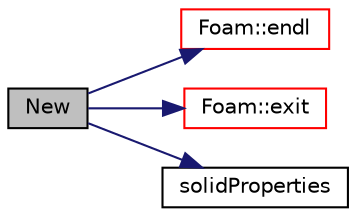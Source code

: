 digraph "New"
{
  bgcolor="transparent";
  edge [fontname="Helvetica",fontsize="10",labelfontname="Helvetica",labelfontsize="10"];
  node [fontname="Helvetica",fontsize="10",shape=record];
  rankdir="LR";
  Node91 [label="New",height=0.2,width=0.4,color="black", fillcolor="grey75", style="filled", fontcolor="black"];
  Node91 -> Node92 [color="midnightblue",fontsize="10",style="solid",fontname="Helvetica"];
  Node92 [label="Foam::endl",height=0.2,width=0.4,color="red",URL="$a21851.html#a2db8fe02a0d3909e9351bb4275b23ce4",tooltip="Add newline and flush stream. "];
  Node91 -> Node94 [color="midnightblue",fontsize="10",style="solid",fontname="Helvetica"];
  Node94 [label="Foam::exit",height=0.2,width=0.4,color="red",URL="$a21851.html#a06ca7250d8e89caf05243ec094843642"];
  Node91 -> Node141 [color="midnightblue",fontsize="10",style="solid",fontname="Helvetica"];
  Node141 [label="solidProperties",height=0.2,width=0.4,color="black",URL="$a31321.html#ade4b9976faaf56b56eb95801c355070a",tooltip="Construct from components. "];
}
